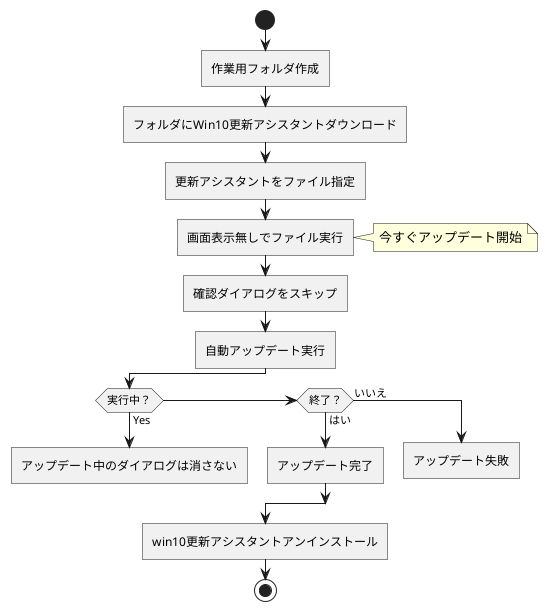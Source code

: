 @startuml [自動化スクリプト]
  start
    :作業用フォルダ作成]
    :フォルダにWin10更新アシスタントダウンロード]
    :更新アシスタントをファイル指定]
    :画面表示無しでファイル実行] 
      note right: 今すぐアップデート開始
    :確認ダイアログをスキップ]
    :自動アップデート実行]
      if (実行中？) then (Yes)
      :アップデート中のダイアログは消さない]
      detach
      elseif (終了？) then(はい)
      :アップデート完了]
      else(いいえ)
      :アップデート失敗]
      detach
      endif 
    :win10更新アシスタントアンインストール]
  stop


    
@enduml
